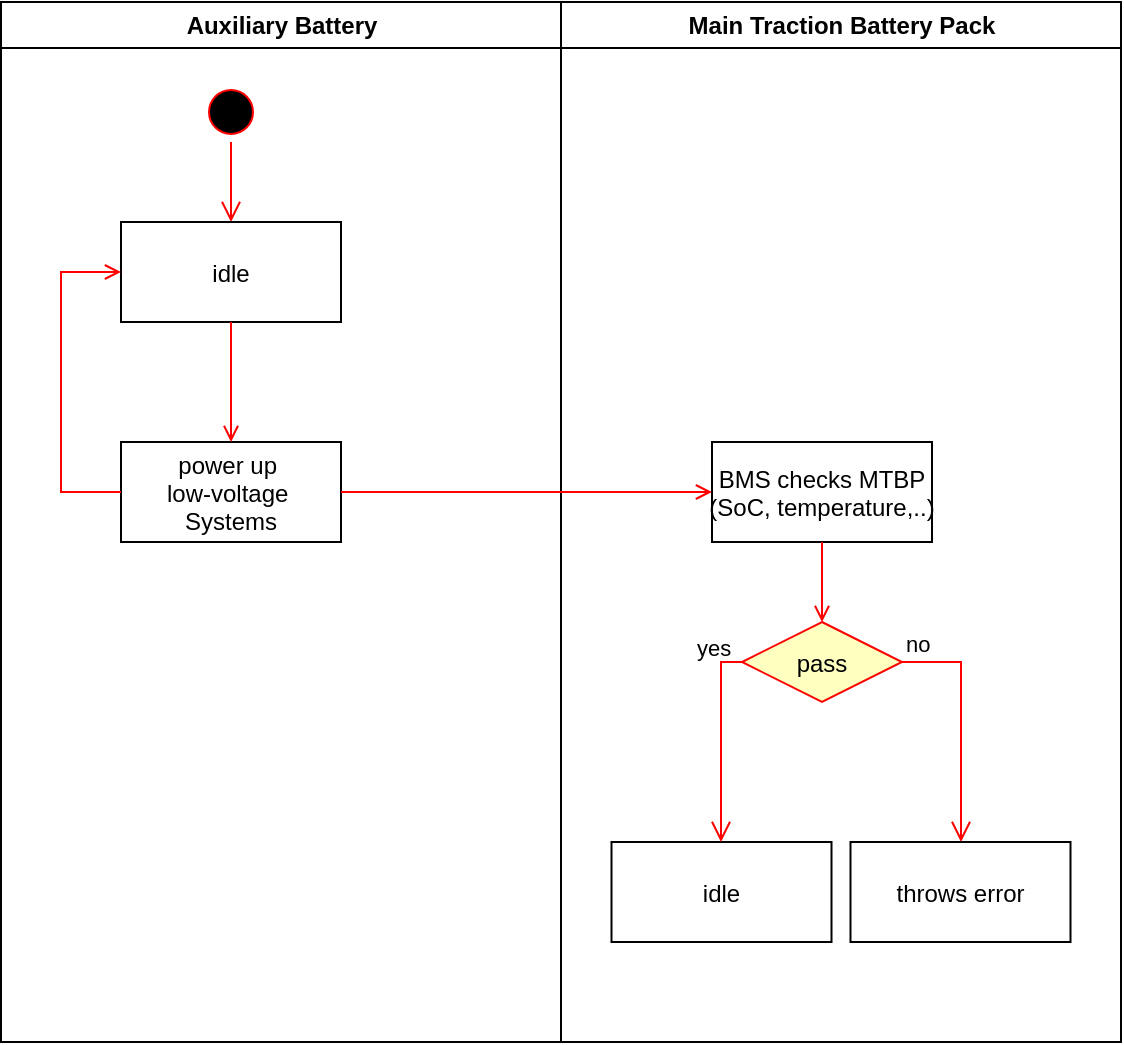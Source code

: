 <mxfile version="24.8.4">
  <diagram name="Page-1" id="e7e014a7-5840-1c2e-5031-d8a46d1fe8dd">
    <mxGraphModel dx="4148" dy="2196" grid="1" gridSize="10" guides="1" tooltips="1" connect="1" arrows="1" fold="1" page="1" pageScale="1" pageWidth="1169" pageHeight="826" background="none" math="0" shadow="0">
      <root>
        <mxCell id="0" />
        <mxCell id="1" parent="0" />
        <mxCell id="2P34G_nCSOMFMJhbnnoU-43" value="Auxiliary Battery" style="swimlane;whiteSpace=wrap" vertex="1" parent="1">
          <mxGeometry x="317.5" y="520" width="280" height="520" as="geometry">
            <mxRectangle x="164.5" y="128" width="130" height="30" as="alternateBounds" />
          </mxGeometry>
        </mxCell>
        <mxCell id="2P34G_nCSOMFMJhbnnoU-44" value="" style="ellipse;shape=startState;fillColor=#000000;strokeColor=#ff0000;" vertex="1" parent="2P34G_nCSOMFMJhbnnoU-43">
          <mxGeometry x="100" y="40" width="30" height="30" as="geometry" />
        </mxCell>
        <mxCell id="2P34G_nCSOMFMJhbnnoU-45" value="" style="edgeStyle=elbowEdgeStyle;elbow=horizontal;verticalAlign=bottom;endArrow=open;endSize=8;strokeColor=#FF0000;endFill=1;rounded=0" edge="1" parent="2P34G_nCSOMFMJhbnnoU-43" source="2P34G_nCSOMFMJhbnnoU-44" target="2P34G_nCSOMFMJhbnnoU-46">
          <mxGeometry x="100" y="40" as="geometry">
            <mxPoint x="115" y="110" as="targetPoint" />
          </mxGeometry>
        </mxCell>
        <mxCell id="2P34G_nCSOMFMJhbnnoU-46" value="idle" style="" vertex="1" parent="2P34G_nCSOMFMJhbnnoU-43">
          <mxGeometry x="60" y="110" width="110" height="50" as="geometry" />
        </mxCell>
        <mxCell id="2P34G_nCSOMFMJhbnnoU-47" value="power up &#xa;low-voltage &#xa;Systems" style="" vertex="1" parent="2P34G_nCSOMFMJhbnnoU-43">
          <mxGeometry x="60" y="220" width="110" height="50" as="geometry" />
        </mxCell>
        <mxCell id="2P34G_nCSOMFMJhbnnoU-48" value="" style="endArrow=open;strokeColor=#FF0000;endFill=1;rounded=0" edge="1" parent="2P34G_nCSOMFMJhbnnoU-43" source="2P34G_nCSOMFMJhbnnoU-46" target="2P34G_nCSOMFMJhbnnoU-47">
          <mxGeometry relative="1" as="geometry" />
        </mxCell>
        <mxCell id="2P34G_nCSOMFMJhbnnoU-51" value="" style="edgeStyle=elbowEdgeStyle;elbow=horizontal;strokeColor=#FF0000;endArrow=open;endFill=1;rounded=0;exitX=0;exitY=0.5;exitDx=0;exitDy=0;" edge="1" parent="2P34G_nCSOMFMJhbnnoU-43" source="2P34G_nCSOMFMJhbnnoU-47" target="2P34G_nCSOMFMJhbnnoU-46">
          <mxGeometry width="100" height="100" relative="1" as="geometry">
            <mxPoint x="60" y="350" as="sourcePoint" />
            <mxPoint x="260" y="190" as="targetPoint" />
            <Array as="points">
              <mxPoint x="30" y="250" />
            </Array>
          </mxGeometry>
        </mxCell>
        <mxCell id="2P34G_nCSOMFMJhbnnoU-52" value="Main Traction Battery Pack" style="swimlane;whiteSpace=wrap" vertex="1" parent="1">
          <mxGeometry x="597.5" y="520" width="280" height="520" as="geometry" />
        </mxCell>
        <mxCell id="2P34G_nCSOMFMJhbnnoU-55" value="idle" style="" vertex="1" parent="2P34G_nCSOMFMJhbnnoU-52">
          <mxGeometry x="25.25" y="420" width="110" height="50" as="geometry" />
        </mxCell>
        <mxCell id="2P34G_nCSOMFMJhbnnoU-56" value="BMS checks MTBP&#xa;(SoC, temperature,..)" style="" vertex="1" parent="2P34G_nCSOMFMJhbnnoU-52">
          <mxGeometry x="75.5" y="220" width="110" height="50" as="geometry" />
        </mxCell>
        <mxCell id="2P34G_nCSOMFMJhbnnoU-60" value="pass" style="rhombus;fillColor=#ffffc0;strokeColor=#ff0000;" vertex="1" parent="2P34G_nCSOMFMJhbnnoU-52">
          <mxGeometry x="90.5" y="310" width="80" height="40" as="geometry" />
        </mxCell>
        <mxCell id="2P34G_nCSOMFMJhbnnoU-61" value="no" style="edgeStyle=elbowEdgeStyle;elbow=horizontal;align=left;verticalAlign=bottom;endArrow=open;endSize=8;strokeColor=#FF0000;exitX=1;exitY=0.5;endFill=1;rounded=0;entryX=0.5;entryY=0;entryDx=0;entryDy=0;exitDx=0;exitDy=0;" edge="1" parent="2P34G_nCSOMFMJhbnnoU-52" source="2P34G_nCSOMFMJhbnnoU-60" target="2P34G_nCSOMFMJhbnnoU-66">
          <mxGeometry x="-1" relative="1" as="geometry">
            <mxPoint x="155" y="147.5" as="targetPoint" />
            <Array as="points">
              <mxPoint x="200" y="380" />
            </Array>
          </mxGeometry>
        </mxCell>
        <mxCell id="2P34G_nCSOMFMJhbnnoU-62" value="yes" style="edgeStyle=elbowEdgeStyle;elbow=horizontal;align=left;verticalAlign=top;endArrow=open;endSize=8;strokeColor=#FF0000;endFill=1;rounded=0;exitX=0;exitY=0.5;exitDx=0;exitDy=0;entryX=0.5;entryY=0;entryDx=0;entryDy=0;" edge="1" parent="2P34G_nCSOMFMJhbnnoU-52" source="2P34G_nCSOMFMJhbnnoU-60" target="2P34G_nCSOMFMJhbnnoU-55">
          <mxGeometry x="-0.792" y="-25" relative="1" as="geometry">
            <mxPoint x="190" y="305" as="targetPoint" />
            <Array as="points">
              <mxPoint x="80" y="380" />
            </Array>
            <mxPoint x="11" y="-20" as="offset" />
          </mxGeometry>
        </mxCell>
        <mxCell id="2P34G_nCSOMFMJhbnnoU-63" value="" style="endArrow=open;strokeColor=#FF0000;endFill=1;rounded=0" edge="1" parent="2P34G_nCSOMFMJhbnnoU-52" source="2P34G_nCSOMFMJhbnnoU-56" target="2P34G_nCSOMFMJhbnnoU-60">
          <mxGeometry relative="1" as="geometry" />
        </mxCell>
        <mxCell id="2P34G_nCSOMFMJhbnnoU-66" value="throws error" style="" vertex="1" parent="2P34G_nCSOMFMJhbnnoU-52">
          <mxGeometry x="144.75" y="420" width="110" height="50" as="geometry" />
        </mxCell>
        <mxCell id="2P34G_nCSOMFMJhbnnoU-73" value="" style="endArrow=open;strokeColor=#FF0000;endFill=1;rounded=0;exitX=1;exitY=0.5;exitDx=0;exitDy=0;" edge="1" parent="1" source="2P34G_nCSOMFMJhbnnoU-47" target="2P34G_nCSOMFMJhbnnoU-56">
          <mxGeometry relative="1" as="geometry">
            <mxPoint x="498" y="880" as="sourcePoint" />
            <mxPoint x="628" y="880" as="targetPoint" />
          </mxGeometry>
        </mxCell>
      </root>
    </mxGraphModel>
  </diagram>
</mxfile>

